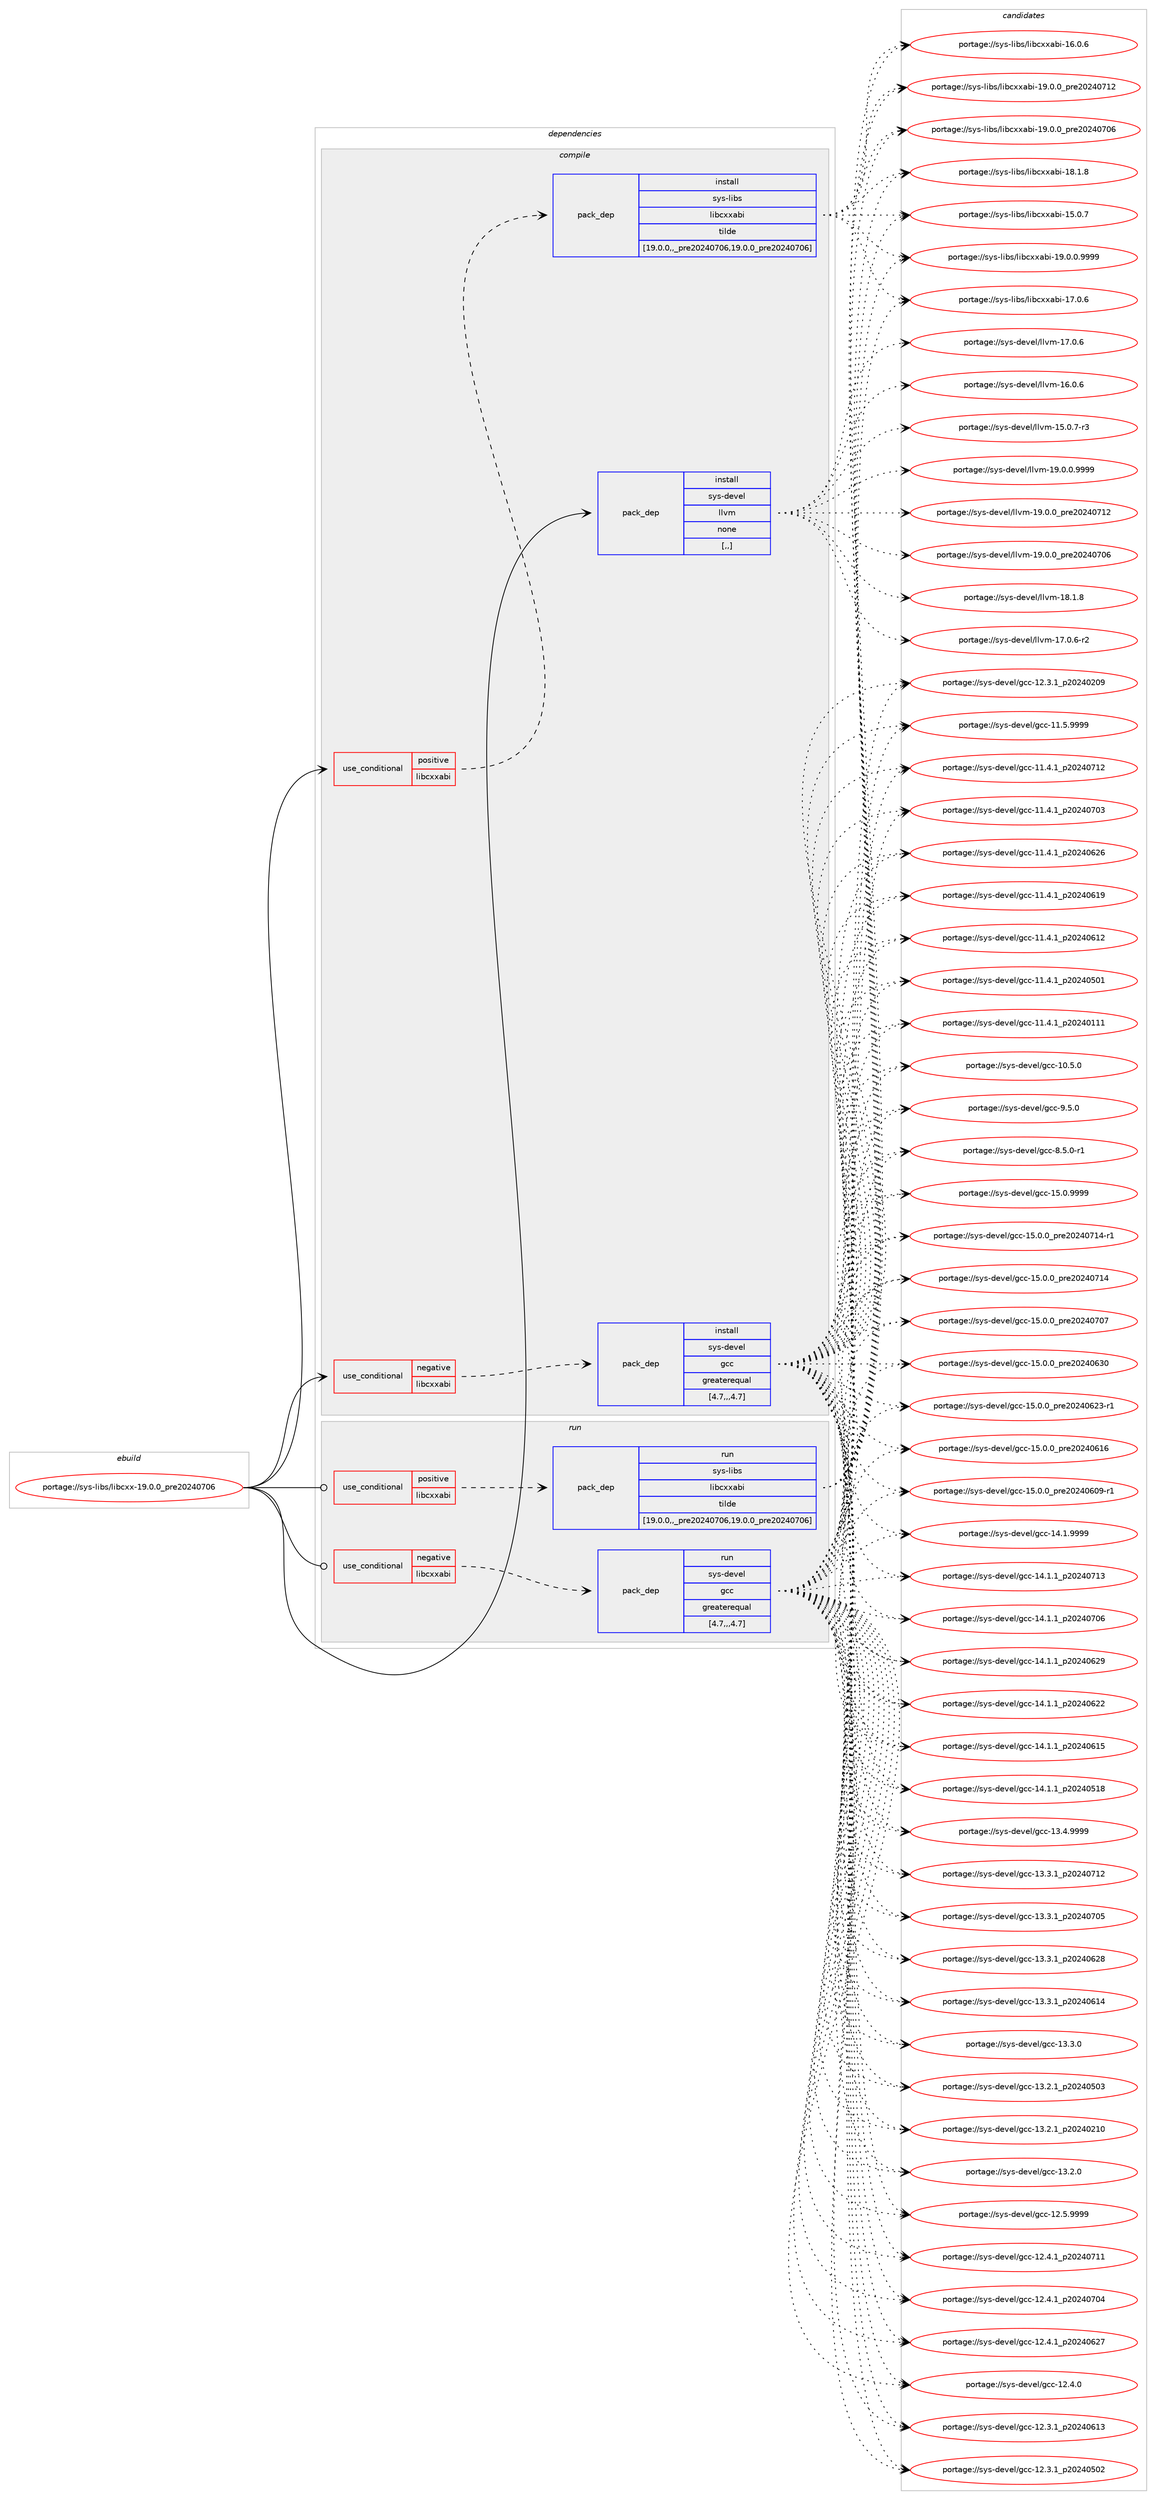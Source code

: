 digraph prolog {

# *************
# Graph options
# *************

newrank=true;
concentrate=true;
compound=true;
graph [rankdir=LR,fontname=Helvetica,fontsize=10,ranksep=1.5];#, ranksep=2.5, nodesep=0.2];
edge  [arrowhead=vee];
node  [fontname=Helvetica,fontsize=10];

# **********
# The ebuild
# **********

subgraph cluster_leftcol {
color=gray;
rank=same;
label=<<i>ebuild</i>>;
id [label="portage://sys-libs/libcxx-19.0.0_pre20240706", color=red, width=4, href="../sys-libs/libcxx-19.0.0_pre20240706.svg"];
}

# ****************
# The dependencies
# ****************

subgraph cluster_midcol {
color=gray;
label=<<i>dependencies</i>>;
subgraph cluster_compile {
fillcolor="#eeeeee";
style=filled;
label=<<i>compile</i>>;
subgraph cond117034 {
dependency438577 [label=<<TABLE BORDER="0" CELLBORDER="1" CELLSPACING="0" CELLPADDING="4"><TR><TD ROWSPAN="3" CELLPADDING="10">use_conditional</TD></TR><TR><TD>negative</TD></TR><TR><TD>libcxxabi</TD></TR></TABLE>>, shape=none, color=red];
subgraph pack318547 {
dependency438578 [label=<<TABLE BORDER="0" CELLBORDER="1" CELLSPACING="0" CELLPADDING="4" WIDTH="220"><TR><TD ROWSPAN="6" CELLPADDING="30">pack_dep</TD></TR><TR><TD WIDTH="110">install</TD></TR><TR><TD>sys-devel</TD></TR><TR><TD>gcc</TD></TR><TR><TD>greaterequal</TD></TR><TR><TD>[4.7,,,4.7]</TD></TR></TABLE>>, shape=none, color=blue];
}
dependency438577:e -> dependency438578:w [weight=20,style="dashed",arrowhead="vee"];
}
id:e -> dependency438577:w [weight=20,style="solid",arrowhead="vee"];
subgraph cond117035 {
dependency438579 [label=<<TABLE BORDER="0" CELLBORDER="1" CELLSPACING="0" CELLPADDING="4"><TR><TD ROWSPAN="3" CELLPADDING="10">use_conditional</TD></TR><TR><TD>positive</TD></TR><TR><TD>libcxxabi</TD></TR></TABLE>>, shape=none, color=red];
subgraph pack318548 {
dependency438580 [label=<<TABLE BORDER="0" CELLBORDER="1" CELLSPACING="0" CELLPADDING="4" WIDTH="220"><TR><TD ROWSPAN="6" CELLPADDING="30">pack_dep</TD></TR><TR><TD WIDTH="110">install</TD></TR><TR><TD>sys-libs</TD></TR><TR><TD>libcxxabi</TD></TR><TR><TD>tilde</TD></TR><TR><TD>[19.0.0,,_pre20240706,19.0.0_pre20240706]</TD></TR></TABLE>>, shape=none, color=blue];
}
dependency438579:e -> dependency438580:w [weight=20,style="dashed",arrowhead="vee"];
}
id:e -> dependency438579:w [weight=20,style="solid",arrowhead="vee"];
subgraph pack318549 {
dependency438581 [label=<<TABLE BORDER="0" CELLBORDER="1" CELLSPACING="0" CELLPADDING="4" WIDTH="220"><TR><TD ROWSPAN="6" CELLPADDING="30">pack_dep</TD></TR><TR><TD WIDTH="110">install</TD></TR><TR><TD>sys-devel</TD></TR><TR><TD>llvm</TD></TR><TR><TD>none</TD></TR><TR><TD>[,,]</TD></TR></TABLE>>, shape=none, color=blue];
}
id:e -> dependency438581:w [weight=20,style="solid",arrowhead="vee"];
}
subgraph cluster_compileandrun {
fillcolor="#eeeeee";
style=filled;
label=<<i>compile and run</i>>;
}
subgraph cluster_run {
fillcolor="#eeeeee";
style=filled;
label=<<i>run</i>>;
subgraph cond117036 {
dependency438582 [label=<<TABLE BORDER="0" CELLBORDER="1" CELLSPACING="0" CELLPADDING="4"><TR><TD ROWSPAN="3" CELLPADDING="10">use_conditional</TD></TR><TR><TD>negative</TD></TR><TR><TD>libcxxabi</TD></TR></TABLE>>, shape=none, color=red];
subgraph pack318550 {
dependency438583 [label=<<TABLE BORDER="0" CELLBORDER="1" CELLSPACING="0" CELLPADDING="4" WIDTH="220"><TR><TD ROWSPAN="6" CELLPADDING="30">pack_dep</TD></TR><TR><TD WIDTH="110">run</TD></TR><TR><TD>sys-devel</TD></TR><TR><TD>gcc</TD></TR><TR><TD>greaterequal</TD></TR><TR><TD>[4.7,,,4.7]</TD></TR></TABLE>>, shape=none, color=blue];
}
dependency438582:e -> dependency438583:w [weight=20,style="dashed",arrowhead="vee"];
}
id:e -> dependency438582:w [weight=20,style="solid",arrowhead="odot"];
subgraph cond117037 {
dependency438584 [label=<<TABLE BORDER="0" CELLBORDER="1" CELLSPACING="0" CELLPADDING="4"><TR><TD ROWSPAN="3" CELLPADDING="10">use_conditional</TD></TR><TR><TD>positive</TD></TR><TR><TD>libcxxabi</TD></TR></TABLE>>, shape=none, color=red];
subgraph pack318551 {
dependency438585 [label=<<TABLE BORDER="0" CELLBORDER="1" CELLSPACING="0" CELLPADDING="4" WIDTH="220"><TR><TD ROWSPAN="6" CELLPADDING="30">pack_dep</TD></TR><TR><TD WIDTH="110">run</TD></TR><TR><TD>sys-libs</TD></TR><TR><TD>libcxxabi</TD></TR><TR><TD>tilde</TD></TR><TR><TD>[19.0.0,,_pre20240706,19.0.0_pre20240706]</TD></TR></TABLE>>, shape=none, color=blue];
}
dependency438584:e -> dependency438585:w [weight=20,style="dashed",arrowhead="vee"];
}
id:e -> dependency438584:w [weight=20,style="solid",arrowhead="odot"];
}
}

# **************
# The candidates
# **************

subgraph cluster_choices {
rank=same;
color=gray;
label=<<i>candidates</i>>;

subgraph choice318547 {
color=black;
nodesep=1;
choice1151211154510010111810110847103999945495346484657575757 [label="portage://sys-devel/gcc-15.0.9999", color=red, width=4,href="../sys-devel/gcc-15.0.9999.svg"];
choice11512111545100101118101108471039999454953464846489511211410150485052485549524511449 [label="portage://sys-devel/gcc-15.0.0_pre20240714-r1", color=red, width=4,href="../sys-devel/gcc-15.0.0_pre20240714-r1.svg"];
choice1151211154510010111810110847103999945495346484648951121141015048505248554952 [label="portage://sys-devel/gcc-15.0.0_pre20240714", color=red, width=4,href="../sys-devel/gcc-15.0.0_pre20240714.svg"];
choice1151211154510010111810110847103999945495346484648951121141015048505248554855 [label="portage://sys-devel/gcc-15.0.0_pre20240707", color=red, width=4,href="../sys-devel/gcc-15.0.0_pre20240707.svg"];
choice1151211154510010111810110847103999945495346484648951121141015048505248545148 [label="portage://sys-devel/gcc-15.0.0_pre20240630", color=red, width=4,href="../sys-devel/gcc-15.0.0_pre20240630.svg"];
choice11512111545100101118101108471039999454953464846489511211410150485052485450514511449 [label="portage://sys-devel/gcc-15.0.0_pre20240623-r1", color=red, width=4,href="../sys-devel/gcc-15.0.0_pre20240623-r1.svg"];
choice1151211154510010111810110847103999945495346484648951121141015048505248544954 [label="portage://sys-devel/gcc-15.0.0_pre20240616", color=red, width=4,href="../sys-devel/gcc-15.0.0_pre20240616.svg"];
choice11512111545100101118101108471039999454953464846489511211410150485052485448574511449 [label="portage://sys-devel/gcc-15.0.0_pre20240609-r1", color=red, width=4,href="../sys-devel/gcc-15.0.0_pre20240609-r1.svg"];
choice1151211154510010111810110847103999945495246494657575757 [label="portage://sys-devel/gcc-14.1.9999", color=red, width=4,href="../sys-devel/gcc-14.1.9999.svg"];
choice1151211154510010111810110847103999945495246494649951125048505248554951 [label="portage://sys-devel/gcc-14.1.1_p20240713", color=red, width=4,href="../sys-devel/gcc-14.1.1_p20240713.svg"];
choice1151211154510010111810110847103999945495246494649951125048505248554854 [label="portage://sys-devel/gcc-14.1.1_p20240706", color=red, width=4,href="../sys-devel/gcc-14.1.1_p20240706.svg"];
choice1151211154510010111810110847103999945495246494649951125048505248545057 [label="portage://sys-devel/gcc-14.1.1_p20240629", color=red, width=4,href="../sys-devel/gcc-14.1.1_p20240629.svg"];
choice1151211154510010111810110847103999945495246494649951125048505248545050 [label="portage://sys-devel/gcc-14.1.1_p20240622", color=red, width=4,href="../sys-devel/gcc-14.1.1_p20240622.svg"];
choice1151211154510010111810110847103999945495246494649951125048505248544953 [label="portage://sys-devel/gcc-14.1.1_p20240615", color=red, width=4,href="../sys-devel/gcc-14.1.1_p20240615.svg"];
choice1151211154510010111810110847103999945495246494649951125048505248534956 [label="portage://sys-devel/gcc-14.1.1_p20240518", color=red, width=4,href="../sys-devel/gcc-14.1.1_p20240518.svg"];
choice1151211154510010111810110847103999945495146524657575757 [label="portage://sys-devel/gcc-13.4.9999", color=red, width=4,href="../sys-devel/gcc-13.4.9999.svg"];
choice1151211154510010111810110847103999945495146514649951125048505248554950 [label="portage://sys-devel/gcc-13.3.1_p20240712", color=red, width=4,href="../sys-devel/gcc-13.3.1_p20240712.svg"];
choice1151211154510010111810110847103999945495146514649951125048505248554853 [label="portage://sys-devel/gcc-13.3.1_p20240705", color=red, width=4,href="../sys-devel/gcc-13.3.1_p20240705.svg"];
choice1151211154510010111810110847103999945495146514649951125048505248545056 [label="portage://sys-devel/gcc-13.3.1_p20240628", color=red, width=4,href="../sys-devel/gcc-13.3.1_p20240628.svg"];
choice1151211154510010111810110847103999945495146514649951125048505248544952 [label="portage://sys-devel/gcc-13.3.1_p20240614", color=red, width=4,href="../sys-devel/gcc-13.3.1_p20240614.svg"];
choice1151211154510010111810110847103999945495146514648 [label="portage://sys-devel/gcc-13.3.0", color=red, width=4,href="../sys-devel/gcc-13.3.0.svg"];
choice1151211154510010111810110847103999945495146504649951125048505248534851 [label="portage://sys-devel/gcc-13.2.1_p20240503", color=red, width=4,href="../sys-devel/gcc-13.2.1_p20240503.svg"];
choice1151211154510010111810110847103999945495146504649951125048505248504948 [label="portage://sys-devel/gcc-13.2.1_p20240210", color=red, width=4,href="../sys-devel/gcc-13.2.1_p20240210.svg"];
choice1151211154510010111810110847103999945495146504648 [label="portage://sys-devel/gcc-13.2.0", color=red, width=4,href="../sys-devel/gcc-13.2.0.svg"];
choice1151211154510010111810110847103999945495046534657575757 [label="portage://sys-devel/gcc-12.5.9999", color=red, width=4,href="../sys-devel/gcc-12.5.9999.svg"];
choice1151211154510010111810110847103999945495046524649951125048505248554949 [label="portage://sys-devel/gcc-12.4.1_p20240711", color=red, width=4,href="../sys-devel/gcc-12.4.1_p20240711.svg"];
choice1151211154510010111810110847103999945495046524649951125048505248554852 [label="portage://sys-devel/gcc-12.4.1_p20240704", color=red, width=4,href="../sys-devel/gcc-12.4.1_p20240704.svg"];
choice1151211154510010111810110847103999945495046524649951125048505248545055 [label="portage://sys-devel/gcc-12.4.1_p20240627", color=red, width=4,href="../sys-devel/gcc-12.4.1_p20240627.svg"];
choice1151211154510010111810110847103999945495046524648 [label="portage://sys-devel/gcc-12.4.0", color=red, width=4,href="../sys-devel/gcc-12.4.0.svg"];
choice1151211154510010111810110847103999945495046514649951125048505248544951 [label="portage://sys-devel/gcc-12.3.1_p20240613", color=red, width=4,href="../sys-devel/gcc-12.3.1_p20240613.svg"];
choice1151211154510010111810110847103999945495046514649951125048505248534850 [label="portage://sys-devel/gcc-12.3.1_p20240502", color=red, width=4,href="../sys-devel/gcc-12.3.1_p20240502.svg"];
choice1151211154510010111810110847103999945495046514649951125048505248504857 [label="portage://sys-devel/gcc-12.3.1_p20240209", color=red, width=4,href="../sys-devel/gcc-12.3.1_p20240209.svg"];
choice1151211154510010111810110847103999945494946534657575757 [label="portage://sys-devel/gcc-11.5.9999", color=red, width=4,href="../sys-devel/gcc-11.5.9999.svg"];
choice1151211154510010111810110847103999945494946524649951125048505248554950 [label="portage://sys-devel/gcc-11.4.1_p20240712", color=red, width=4,href="../sys-devel/gcc-11.4.1_p20240712.svg"];
choice1151211154510010111810110847103999945494946524649951125048505248554851 [label="portage://sys-devel/gcc-11.4.1_p20240703", color=red, width=4,href="../sys-devel/gcc-11.4.1_p20240703.svg"];
choice1151211154510010111810110847103999945494946524649951125048505248545054 [label="portage://sys-devel/gcc-11.4.1_p20240626", color=red, width=4,href="../sys-devel/gcc-11.4.1_p20240626.svg"];
choice1151211154510010111810110847103999945494946524649951125048505248544957 [label="portage://sys-devel/gcc-11.4.1_p20240619", color=red, width=4,href="../sys-devel/gcc-11.4.1_p20240619.svg"];
choice1151211154510010111810110847103999945494946524649951125048505248544950 [label="portage://sys-devel/gcc-11.4.1_p20240612", color=red, width=4,href="../sys-devel/gcc-11.4.1_p20240612.svg"];
choice1151211154510010111810110847103999945494946524649951125048505248534849 [label="portage://sys-devel/gcc-11.4.1_p20240501", color=red, width=4,href="../sys-devel/gcc-11.4.1_p20240501.svg"];
choice1151211154510010111810110847103999945494946524649951125048505248494949 [label="portage://sys-devel/gcc-11.4.1_p20240111", color=red, width=4,href="../sys-devel/gcc-11.4.1_p20240111.svg"];
choice1151211154510010111810110847103999945494846534648 [label="portage://sys-devel/gcc-10.5.0", color=red, width=4,href="../sys-devel/gcc-10.5.0.svg"];
choice11512111545100101118101108471039999455746534648 [label="portage://sys-devel/gcc-9.5.0", color=red, width=4,href="../sys-devel/gcc-9.5.0.svg"];
choice115121115451001011181011084710399994556465346484511449 [label="portage://sys-devel/gcc-8.5.0-r1", color=red, width=4,href="../sys-devel/gcc-8.5.0-r1.svg"];
dependency438578:e -> choice1151211154510010111810110847103999945495346484657575757:w [style=dotted,weight="100"];
dependency438578:e -> choice11512111545100101118101108471039999454953464846489511211410150485052485549524511449:w [style=dotted,weight="100"];
dependency438578:e -> choice1151211154510010111810110847103999945495346484648951121141015048505248554952:w [style=dotted,weight="100"];
dependency438578:e -> choice1151211154510010111810110847103999945495346484648951121141015048505248554855:w [style=dotted,weight="100"];
dependency438578:e -> choice1151211154510010111810110847103999945495346484648951121141015048505248545148:w [style=dotted,weight="100"];
dependency438578:e -> choice11512111545100101118101108471039999454953464846489511211410150485052485450514511449:w [style=dotted,weight="100"];
dependency438578:e -> choice1151211154510010111810110847103999945495346484648951121141015048505248544954:w [style=dotted,weight="100"];
dependency438578:e -> choice11512111545100101118101108471039999454953464846489511211410150485052485448574511449:w [style=dotted,weight="100"];
dependency438578:e -> choice1151211154510010111810110847103999945495246494657575757:w [style=dotted,weight="100"];
dependency438578:e -> choice1151211154510010111810110847103999945495246494649951125048505248554951:w [style=dotted,weight="100"];
dependency438578:e -> choice1151211154510010111810110847103999945495246494649951125048505248554854:w [style=dotted,weight="100"];
dependency438578:e -> choice1151211154510010111810110847103999945495246494649951125048505248545057:w [style=dotted,weight="100"];
dependency438578:e -> choice1151211154510010111810110847103999945495246494649951125048505248545050:w [style=dotted,weight="100"];
dependency438578:e -> choice1151211154510010111810110847103999945495246494649951125048505248544953:w [style=dotted,weight="100"];
dependency438578:e -> choice1151211154510010111810110847103999945495246494649951125048505248534956:w [style=dotted,weight="100"];
dependency438578:e -> choice1151211154510010111810110847103999945495146524657575757:w [style=dotted,weight="100"];
dependency438578:e -> choice1151211154510010111810110847103999945495146514649951125048505248554950:w [style=dotted,weight="100"];
dependency438578:e -> choice1151211154510010111810110847103999945495146514649951125048505248554853:w [style=dotted,weight="100"];
dependency438578:e -> choice1151211154510010111810110847103999945495146514649951125048505248545056:w [style=dotted,weight="100"];
dependency438578:e -> choice1151211154510010111810110847103999945495146514649951125048505248544952:w [style=dotted,weight="100"];
dependency438578:e -> choice1151211154510010111810110847103999945495146514648:w [style=dotted,weight="100"];
dependency438578:e -> choice1151211154510010111810110847103999945495146504649951125048505248534851:w [style=dotted,weight="100"];
dependency438578:e -> choice1151211154510010111810110847103999945495146504649951125048505248504948:w [style=dotted,weight="100"];
dependency438578:e -> choice1151211154510010111810110847103999945495146504648:w [style=dotted,weight="100"];
dependency438578:e -> choice1151211154510010111810110847103999945495046534657575757:w [style=dotted,weight="100"];
dependency438578:e -> choice1151211154510010111810110847103999945495046524649951125048505248554949:w [style=dotted,weight="100"];
dependency438578:e -> choice1151211154510010111810110847103999945495046524649951125048505248554852:w [style=dotted,weight="100"];
dependency438578:e -> choice1151211154510010111810110847103999945495046524649951125048505248545055:w [style=dotted,weight="100"];
dependency438578:e -> choice1151211154510010111810110847103999945495046524648:w [style=dotted,weight="100"];
dependency438578:e -> choice1151211154510010111810110847103999945495046514649951125048505248544951:w [style=dotted,weight="100"];
dependency438578:e -> choice1151211154510010111810110847103999945495046514649951125048505248534850:w [style=dotted,weight="100"];
dependency438578:e -> choice1151211154510010111810110847103999945495046514649951125048505248504857:w [style=dotted,weight="100"];
dependency438578:e -> choice1151211154510010111810110847103999945494946534657575757:w [style=dotted,weight="100"];
dependency438578:e -> choice1151211154510010111810110847103999945494946524649951125048505248554950:w [style=dotted,weight="100"];
dependency438578:e -> choice1151211154510010111810110847103999945494946524649951125048505248554851:w [style=dotted,weight="100"];
dependency438578:e -> choice1151211154510010111810110847103999945494946524649951125048505248545054:w [style=dotted,weight="100"];
dependency438578:e -> choice1151211154510010111810110847103999945494946524649951125048505248544957:w [style=dotted,weight="100"];
dependency438578:e -> choice1151211154510010111810110847103999945494946524649951125048505248544950:w [style=dotted,weight="100"];
dependency438578:e -> choice1151211154510010111810110847103999945494946524649951125048505248534849:w [style=dotted,weight="100"];
dependency438578:e -> choice1151211154510010111810110847103999945494946524649951125048505248494949:w [style=dotted,weight="100"];
dependency438578:e -> choice1151211154510010111810110847103999945494846534648:w [style=dotted,weight="100"];
dependency438578:e -> choice11512111545100101118101108471039999455746534648:w [style=dotted,weight="100"];
dependency438578:e -> choice115121115451001011181011084710399994556465346484511449:w [style=dotted,weight="100"];
}
subgraph choice318548 {
color=black;
nodesep=1;
choice11512111545108105981154710810598991201209798105454957464846484657575757 [label="portage://sys-libs/libcxxabi-19.0.0.9999", color=red, width=4,href="../sys-libs/libcxxabi-19.0.0.9999.svg"];
choice1151211154510810598115471081059899120120979810545495746484648951121141015048505248554950 [label="portage://sys-libs/libcxxabi-19.0.0_pre20240712", color=red, width=4,href="../sys-libs/libcxxabi-19.0.0_pre20240712.svg"];
choice1151211154510810598115471081059899120120979810545495746484648951121141015048505248554854 [label="portage://sys-libs/libcxxabi-19.0.0_pre20240706", color=red, width=4,href="../sys-libs/libcxxabi-19.0.0_pre20240706.svg"];
choice1151211154510810598115471081059899120120979810545495646494656 [label="portage://sys-libs/libcxxabi-18.1.8", color=red, width=4,href="../sys-libs/libcxxabi-18.1.8.svg"];
choice1151211154510810598115471081059899120120979810545495546484654 [label="portage://sys-libs/libcxxabi-17.0.6", color=red, width=4,href="../sys-libs/libcxxabi-17.0.6.svg"];
choice1151211154510810598115471081059899120120979810545495446484654 [label="portage://sys-libs/libcxxabi-16.0.6", color=red, width=4,href="../sys-libs/libcxxabi-16.0.6.svg"];
choice1151211154510810598115471081059899120120979810545495346484655 [label="portage://sys-libs/libcxxabi-15.0.7", color=red, width=4,href="../sys-libs/libcxxabi-15.0.7.svg"];
dependency438580:e -> choice11512111545108105981154710810598991201209798105454957464846484657575757:w [style=dotted,weight="100"];
dependency438580:e -> choice1151211154510810598115471081059899120120979810545495746484648951121141015048505248554950:w [style=dotted,weight="100"];
dependency438580:e -> choice1151211154510810598115471081059899120120979810545495746484648951121141015048505248554854:w [style=dotted,weight="100"];
dependency438580:e -> choice1151211154510810598115471081059899120120979810545495646494656:w [style=dotted,weight="100"];
dependency438580:e -> choice1151211154510810598115471081059899120120979810545495546484654:w [style=dotted,weight="100"];
dependency438580:e -> choice1151211154510810598115471081059899120120979810545495446484654:w [style=dotted,weight="100"];
dependency438580:e -> choice1151211154510810598115471081059899120120979810545495346484655:w [style=dotted,weight="100"];
}
subgraph choice318549 {
color=black;
nodesep=1;
choice1151211154510010111810110847108108118109454957464846484657575757 [label="portage://sys-devel/llvm-19.0.0.9999", color=red, width=4,href="../sys-devel/llvm-19.0.0.9999.svg"];
choice115121115451001011181011084710810811810945495746484648951121141015048505248554950 [label="portage://sys-devel/llvm-19.0.0_pre20240712", color=red, width=4,href="../sys-devel/llvm-19.0.0_pre20240712.svg"];
choice115121115451001011181011084710810811810945495746484648951121141015048505248554854 [label="portage://sys-devel/llvm-19.0.0_pre20240706", color=red, width=4,href="../sys-devel/llvm-19.0.0_pre20240706.svg"];
choice115121115451001011181011084710810811810945495646494656 [label="portage://sys-devel/llvm-18.1.8", color=red, width=4,href="../sys-devel/llvm-18.1.8.svg"];
choice1151211154510010111810110847108108118109454955464846544511450 [label="portage://sys-devel/llvm-17.0.6-r2", color=red, width=4,href="../sys-devel/llvm-17.0.6-r2.svg"];
choice115121115451001011181011084710810811810945495546484654 [label="portage://sys-devel/llvm-17.0.6", color=red, width=4,href="../sys-devel/llvm-17.0.6.svg"];
choice115121115451001011181011084710810811810945495446484654 [label="portage://sys-devel/llvm-16.0.6", color=red, width=4,href="../sys-devel/llvm-16.0.6.svg"];
choice1151211154510010111810110847108108118109454953464846554511451 [label="portage://sys-devel/llvm-15.0.7-r3", color=red, width=4,href="../sys-devel/llvm-15.0.7-r3.svg"];
dependency438581:e -> choice1151211154510010111810110847108108118109454957464846484657575757:w [style=dotted,weight="100"];
dependency438581:e -> choice115121115451001011181011084710810811810945495746484648951121141015048505248554950:w [style=dotted,weight="100"];
dependency438581:e -> choice115121115451001011181011084710810811810945495746484648951121141015048505248554854:w [style=dotted,weight="100"];
dependency438581:e -> choice115121115451001011181011084710810811810945495646494656:w [style=dotted,weight="100"];
dependency438581:e -> choice1151211154510010111810110847108108118109454955464846544511450:w [style=dotted,weight="100"];
dependency438581:e -> choice115121115451001011181011084710810811810945495546484654:w [style=dotted,weight="100"];
dependency438581:e -> choice115121115451001011181011084710810811810945495446484654:w [style=dotted,weight="100"];
dependency438581:e -> choice1151211154510010111810110847108108118109454953464846554511451:w [style=dotted,weight="100"];
}
subgraph choice318550 {
color=black;
nodesep=1;
choice1151211154510010111810110847103999945495346484657575757 [label="portage://sys-devel/gcc-15.0.9999", color=red, width=4,href="../sys-devel/gcc-15.0.9999.svg"];
choice11512111545100101118101108471039999454953464846489511211410150485052485549524511449 [label="portage://sys-devel/gcc-15.0.0_pre20240714-r1", color=red, width=4,href="../sys-devel/gcc-15.0.0_pre20240714-r1.svg"];
choice1151211154510010111810110847103999945495346484648951121141015048505248554952 [label="portage://sys-devel/gcc-15.0.0_pre20240714", color=red, width=4,href="../sys-devel/gcc-15.0.0_pre20240714.svg"];
choice1151211154510010111810110847103999945495346484648951121141015048505248554855 [label="portage://sys-devel/gcc-15.0.0_pre20240707", color=red, width=4,href="../sys-devel/gcc-15.0.0_pre20240707.svg"];
choice1151211154510010111810110847103999945495346484648951121141015048505248545148 [label="portage://sys-devel/gcc-15.0.0_pre20240630", color=red, width=4,href="../sys-devel/gcc-15.0.0_pre20240630.svg"];
choice11512111545100101118101108471039999454953464846489511211410150485052485450514511449 [label="portage://sys-devel/gcc-15.0.0_pre20240623-r1", color=red, width=4,href="../sys-devel/gcc-15.0.0_pre20240623-r1.svg"];
choice1151211154510010111810110847103999945495346484648951121141015048505248544954 [label="portage://sys-devel/gcc-15.0.0_pre20240616", color=red, width=4,href="../sys-devel/gcc-15.0.0_pre20240616.svg"];
choice11512111545100101118101108471039999454953464846489511211410150485052485448574511449 [label="portage://sys-devel/gcc-15.0.0_pre20240609-r1", color=red, width=4,href="../sys-devel/gcc-15.0.0_pre20240609-r1.svg"];
choice1151211154510010111810110847103999945495246494657575757 [label="portage://sys-devel/gcc-14.1.9999", color=red, width=4,href="../sys-devel/gcc-14.1.9999.svg"];
choice1151211154510010111810110847103999945495246494649951125048505248554951 [label="portage://sys-devel/gcc-14.1.1_p20240713", color=red, width=4,href="../sys-devel/gcc-14.1.1_p20240713.svg"];
choice1151211154510010111810110847103999945495246494649951125048505248554854 [label="portage://sys-devel/gcc-14.1.1_p20240706", color=red, width=4,href="../sys-devel/gcc-14.1.1_p20240706.svg"];
choice1151211154510010111810110847103999945495246494649951125048505248545057 [label="portage://sys-devel/gcc-14.1.1_p20240629", color=red, width=4,href="../sys-devel/gcc-14.1.1_p20240629.svg"];
choice1151211154510010111810110847103999945495246494649951125048505248545050 [label="portage://sys-devel/gcc-14.1.1_p20240622", color=red, width=4,href="../sys-devel/gcc-14.1.1_p20240622.svg"];
choice1151211154510010111810110847103999945495246494649951125048505248544953 [label="portage://sys-devel/gcc-14.1.1_p20240615", color=red, width=4,href="../sys-devel/gcc-14.1.1_p20240615.svg"];
choice1151211154510010111810110847103999945495246494649951125048505248534956 [label="portage://sys-devel/gcc-14.1.1_p20240518", color=red, width=4,href="../sys-devel/gcc-14.1.1_p20240518.svg"];
choice1151211154510010111810110847103999945495146524657575757 [label="portage://sys-devel/gcc-13.4.9999", color=red, width=4,href="../sys-devel/gcc-13.4.9999.svg"];
choice1151211154510010111810110847103999945495146514649951125048505248554950 [label="portage://sys-devel/gcc-13.3.1_p20240712", color=red, width=4,href="../sys-devel/gcc-13.3.1_p20240712.svg"];
choice1151211154510010111810110847103999945495146514649951125048505248554853 [label="portage://sys-devel/gcc-13.3.1_p20240705", color=red, width=4,href="../sys-devel/gcc-13.3.1_p20240705.svg"];
choice1151211154510010111810110847103999945495146514649951125048505248545056 [label="portage://sys-devel/gcc-13.3.1_p20240628", color=red, width=4,href="../sys-devel/gcc-13.3.1_p20240628.svg"];
choice1151211154510010111810110847103999945495146514649951125048505248544952 [label="portage://sys-devel/gcc-13.3.1_p20240614", color=red, width=4,href="../sys-devel/gcc-13.3.1_p20240614.svg"];
choice1151211154510010111810110847103999945495146514648 [label="portage://sys-devel/gcc-13.3.0", color=red, width=4,href="../sys-devel/gcc-13.3.0.svg"];
choice1151211154510010111810110847103999945495146504649951125048505248534851 [label="portage://sys-devel/gcc-13.2.1_p20240503", color=red, width=4,href="../sys-devel/gcc-13.2.1_p20240503.svg"];
choice1151211154510010111810110847103999945495146504649951125048505248504948 [label="portage://sys-devel/gcc-13.2.1_p20240210", color=red, width=4,href="../sys-devel/gcc-13.2.1_p20240210.svg"];
choice1151211154510010111810110847103999945495146504648 [label="portage://sys-devel/gcc-13.2.0", color=red, width=4,href="../sys-devel/gcc-13.2.0.svg"];
choice1151211154510010111810110847103999945495046534657575757 [label="portage://sys-devel/gcc-12.5.9999", color=red, width=4,href="../sys-devel/gcc-12.5.9999.svg"];
choice1151211154510010111810110847103999945495046524649951125048505248554949 [label="portage://sys-devel/gcc-12.4.1_p20240711", color=red, width=4,href="../sys-devel/gcc-12.4.1_p20240711.svg"];
choice1151211154510010111810110847103999945495046524649951125048505248554852 [label="portage://sys-devel/gcc-12.4.1_p20240704", color=red, width=4,href="../sys-devel/gcc-12.4.1_p20240704.svg"];
choice1151211154510010111810110847103999945495046524649951125048505248545055 [label="portage://sys-devel/gcc-12.4.1_p20240627", color=red, width=4,href="../sys-devel/gcc-12.4.1_p20240627.svg"];
choice1151211154510010111810110847103999945495046524648 [label="portage://sys-devel/gcc-12.4.0", color=red, width=4,href="../sys-devel/gcc-12.4.0.svg"];
choice1151211154510010111810110847103999945495046514649951125048505248544951 [label="portage://sys-devel/gcc-12.3.1_p20240613", color=red, width=4,href="../sys-devel/gcc-12.3.1_p20240613.svg"];
choice1151211154510010111810110847103999945495046514649951125048505248534850 [label="portage://sys-devel/gcc-12.3.1_p20240502", color=red, width=4,href="../sys-devel/gcc-12.3.1_p20240502.svg"];
choice1151211154510010111810110847103999945495046514649951125048505248504857 [label="portage://sys-devel/gcc-12.3.1_p20240209", color=red, width=4,href="../sys-devel/gcc-12.3.1_p20240209.svg"];
choice1151211154510010111810110847103999945494946534657575757 [label="portage://sys-devel/gcc-11.5.9999", color=red, width=4,href="../sys-devel/gcc-11.5.9999.svg"];
choice1151211154510010111810110847103999945494946524649951125048505248554950 [label="portage://sys-devel/gcc-11.4.1_p20240712", color=red, width=4,href="../sys-devel/gcc-11.4.1_p20240712.svg"];
choice1151211154510010111810110847103999945494946524649951125048505248554851 [label="portage://sys-devel/gcc-11.4.1_p20240703", color=red, width=4,href="../sys-devel/gcc-11.4.1_p20240703.svg"];
choice1151211154510010111810110847103999945494946524649951125048505248545054 [label="portage://sys-devel/gcc-11.4.1_p20240626", color=red, width=4,href="../sys-devel/gcc-11.4.1_p20240626.svg"];
choice1151211154510010111810110847103999945494946524649951125048505248544957 [label="portage://sys-devel/gcc-11.4.1_p20240619", color=red, width=4,href="../sys-devel/gcc-11.4.1_p20240619.svg"];
choice1151211154510010111810110847103999945494946524649951125048505248544950 [label="portage://sys-devel/gcc-11.4.1_p20240612", color=red, width=4,href="../sys-devel/gcc-11.4.1_p20240612.svg"];
choice1151211154510010111810110847103999945494946524649951125048505248534849 [label="portage://sys-devel/gcc-11.4.1_p20240501", color=red, width=4,href="../sys-devel/gcc-11.4.1_p20240501.svg"];
choice1151211154510010111810110847103999945494946524649951125048505248494949 [label="portage://sys-devel/gcc-11.4.1_p20240111", color=red, width=4,href="../sys-devel/gcc-11.4.1_p20240111.svg"];
choice1151211154510010111810110847103999945494846534648 [label="portage://sys-devel/gcc-10.5.0", color=red, width=4,href="../sys-devel/gcc-10.5.0.svg"];
choice11512111545100101118101108471039999455746534648 [label="portage://sys-devel/gcc-9.5.0", color=red, width=4,href="../sys-devel/gcc-9.5.0.svg"];
choice115121115451001011181011084710399994556465346484511449 [label="portage://sys-devel/gcc-8.5.0-r1", color=red, width=4,href="../sys-devel/gcc-8.5.0-r1.svg"];
dependency438583:e -> choice1151211154510010111810110847103999945495346484657575757:w [style=dotted,weight="100"];
dependency438583:e -> choice11512111545100101118101108471039999454953464846489511211410150485052485549524511449:w [style=dotted,weight="100"];
dependency438583:e -> choice1151211154510010111810110847103999945495346484648951121141015048505248554952:w [style=dotted,weight="100"];
dependency438583:e -> choice1151211154510010111810110847103999945495346484648951121141015048505248554855:w [style=dotted,weight="100"];
dependency438583:e -> choice1151211154510010111810110847103999945495346484648951121141015048505248545148:w [style=dotted,weight="100"];
dependency438583:e -> choice11512111545100101118101108471039999454953464846489511211410150485052485450514511449:w [style=dotted,weight="100"];
dependency438583:e -> choice1151211154510010111810110847103999945495346484648951121141015048505248544954:w [style=dotted,weight="100"];
dependency438583:e -> choice11512111545100101118101108471039999454953464846489511211410150485052485448574511449:w [style=dotted,weight="100"];
dependency438583:e -> choice1151211154510010111810110847103999945495246494657575757:w [style=dotted,weight="100"];
dependency438583:e -> choice1151211154510010111810110847103999945495246494649951125048505248554951:w [style=dotted,weight="100"];
dependency438583:e -> choice1151211154510010111810110847103999945495246494649951125048505248554854:w [style=dotted,weight="100"];
dependency438583:e -> choice1151211154510010111810110847103999945495246494649951125048505248545057:w [style=dotted,weight="100"];
dependency438583:e -> choice1151211154510010111810110847103999945495246494649951125048505248545050:w [style=dotted,weight="100"];
dependency438583:e -> choice1151211154510010111810110847103999945495246494649951125048505248544953:w [style=dotted,weight="100"];
dependency438583:e -> choice1151211154510010111810110847103999945495246494649951125048505248534956:w [style=dotted,weight="100"];
dependency438583:e -> choice1151211154510010111810110847103999945495146524657575757:w [style=dotted,weight="100"];
dependency438583:e -> choice1151211154510010111810110847103999945495146514649951125048505248554950:w [style=dotted,weight="100"];
dependency438583:e -> choice1151211154510010111810110847103999945495146514649951125048505248554853:w [style=dotted,weight="100"];
dependency438583:e -> choice1151211154510010111810110847103999945495146514649951125048505248545056:w [style=dotted,weight="100"];
dependency438583:e -> choice1151211154510010111810110847103999945495146514649951125048505248544952:w [style=dotted,weight="100"];
dependency438583:e -> choice1151211154510010111810110847103999945495146514648:w [style=dotted,weight="100"];
dependency438583:e -> choice1151211154510010111810110847103999945495146504649951125048505248534851:w [style=dotted,weight="100"];
dependency438583:e -> choice1151211154510010111810110847103999945495146504649951125048505248504948:w [style=dotted,weight="100"];
dependency438583:e -> choice1151211154510010111810110847103999945495146504648:w [style=dotted,weight="100"];
dependency438583:e -> choice1151211154510010111810110847103999945495046534657575757:w [style=dotted,weight="100"];
dependency438583:e -> choice1151211154510010111810110847103999945495046524649951125048505248554949:w [style=dotted,weight="100"];
dependency438583:e -> choice1151211154510010111810110847103999945495046524649951125048505248554852:w [style=dotted,weight="100"];
dependency438583:e -> choice1151211154510010111810110847103999945495046524649951125048505248545055:w [style=dotted,weight="100"];
dependency438583:e -> choice1151211154510010111810110847103999945495046524648:w [style=dotted,weight="100"];
dependency438583:e -> choice1151211154510010111810110847103999945495046514649951125048505248544951:w [style=dotted,weight="100"];
dependency438583:e -> choice1151211154510010111810110847103999945495046514649951125048505248534850:w [style=dotted,weight="100"];
dependency438583:e -> choice1151211154510010111810110847103999945495046514649951125048505248504857:w [style=dotted,weight="100"];
dependency438583:e -> choice1151211154510010111810110847103999945494946534657575757:w [style=dotted,weight="100"];
dependency438583:e -> choice1151211154510010111810110847103999945494946524649951125048505248554950:w [style=dotted,weight="100"];
dependency438583:e -> choice1151211154510010111810110847103999945494946524649951125048505248554851:w [style=dotted,weight="100"];
dependency438583:e -> choice1151211154510010111810110847103999945494946524649951125048505248545054:w [style=dotted,weight="100"];
dependency438583:e -> choice1151211154510010111810110847103999945494946524649951125048505248544957:w [style=dotted,weight="100"];
dependency438583:e -> choice1151211154510010111810110847103999945494946524649951125048505248544950:w [style=dotted,weight="100"];
dependency438583:e -> choice1151211154510010111810110847103999945494946524649951125048505248534849:w [style=dotted,weight="100"];
dependency438583:e -> choice1151211154510010111810110847103999945494946524649951125048505248494949:w [style=dotted,weight="100"];
dependency438583:e -> choice1151211154510010111810110847103999945494846534648:w [style=dotted,weight="100"];
dependency438583:e -> choice11512111545100101118101108471039999455746534648:w [style=dotted,weight="100"];
dependency438583:e -> choice115121115451001011181011084710399994556465346484511449:w [style=dotted,weight="100"];
}
subgraph choice318551 {
color=black;
nodesep=1;
choice11512111545108105981154710810598991201209798105454957464846484657575757 [label="portage://sys-libs/libcxxabi-19.0.0.9999", color=red, width=4,href="../sys-libs/libcxxabi-19.0.0.9999.svg"];
choice1151211154510810598115471081059899120120979810545495746484648951121141015048505248554950 [label="portage://sys-libs/libcxxabi-19.0.0_pre20240712", color=red, width=4,href="../sys-libs/libcxxabi-19.0.0_pre20240712.svg"];
choice1151211154510810598115471081059899120120979810545495746484648951121141015048505248554854 [label="portage://sys-libs/libcxxabi-19.0.0_pre20240706", color=red, width=4,href="../sys-libs/libcxxabi-19.0.0_pre20240706.svg"];
choice1151211154510810598115471081059899120120979810545495646494656 [label="portage://sys-libs/libcxxabi-18.1.8", color=red, width=4,href="../sys-libs/libcxxabi-18.1.8.svg"];
choice1151211154510810598115471081059899120120979810545495546484654 [label="portage://sys-libs/libcxxabi-17.0.6", color=red, width=4,href="../sys-libs/libcxxabi-17.0.6.svg"];
choice1151211154510810598115471081059899120120979810545495446484654 [label="portage://sys-libs/libcxxabi-16.0.6", color=red, width=4,href="../sys-libs/libcxxabi-16.0.6.svg"];
choice1151211154510810598115471081059899120120979810545495346484655 [label="portage://sys-libs/libcxxabi-15.0.7", color=red, width=4,href="../sys-libs/libcxxabi-15.0.7.svg"];
dependency438585:e -> choice11512111545108105981154710810598991201209798105454957464846484657575757:w [style=dotted,weight="100"];
dependency438585:e -> choice1151211154510810598115471081059899120120979810545495746484648951121141015048505248554950:w [style=dotted,weight="100"];
dependency438585:e -> choice1151211154510810598115471081059899120120979810545495746484648951121141015048505248554854:w [style=dotted,weight="100"];
dependency438585:e -> choice1151211154510810598115471081059899120120979810545495646494656:w [style=dotted,weight="100"];
dependency438585:e -> choice1151211154510810598115471081059899120120979810545495546484654:w [style=dotted,weight="100"];
dependency438585:e -> choice1151211154510810598115471081059899120120979810545495446484654:w [style=dotted,weight="100"];
dependency438585:e -> choice1151211154510810598115471081059899120120979810545495346484655:w [style=dotted,weight="100"];
}
}

}
